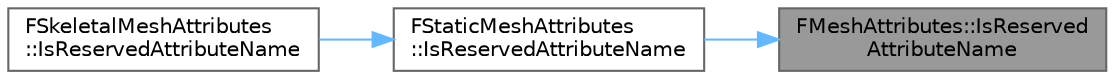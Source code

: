 digraph "FMeshAttributes::IsReservedAttributeName"
{
 // INTERACTIVE_SVG=YES
 // LATEX_PDF_SIZE
  bgcolor="transparent";
  edge [fontname=Helvetica,fontsize=10,labelfontname=Helvetica,labelfontsize=10];
  node [fontname=Helvetica,fontsize=10,shape=box,height=0.2,width=0.4];
  rankdir="RL";
  Node1 [id="Node000001",label="FMeshAttributes::IsReserved\lAttributeName",height=0.2,width=0.4,color="gray40", fillcolor="grey60", style="filled", fontcolor="black",tooltip=" "];
  Node1 -> Node2 [id="edge1_Node000001_Node000002",dir="back",color="steelblue1",style="solid",tooltip=" "];
  Node2 [id="Node000002",label="FStaticMeshAttributes\l::IsReservedAttributeName",height=0.2,width=0.4,color="grey40", fillcolor="white", style="filled",URL="$d1/d0a/classFStaticMeshAttributes.html#a6e2b7759567e27a2acf1050a4476b5f6",tooltip=" "];
  Node2 -> Node3 [id="edge2_Node000002_Node000003",dir="back",color="steelblue1",style="solid",tooltip=" "];
  Node3 [id="Node000003",label="FSkeletalMeshAttributes\l::IsReservedAttributeName",height=0.2,width=0.4,color="grey40", fillcolor="white", style="filled",URL="$d1/d1a/classFSkeletalMeshAttributes.html#acb74cdc9eda2dc6cc6bbd4a95b1808c7",tooltip="Returns true if a given attribute name is a name for a reserved attribute or not."];
}
